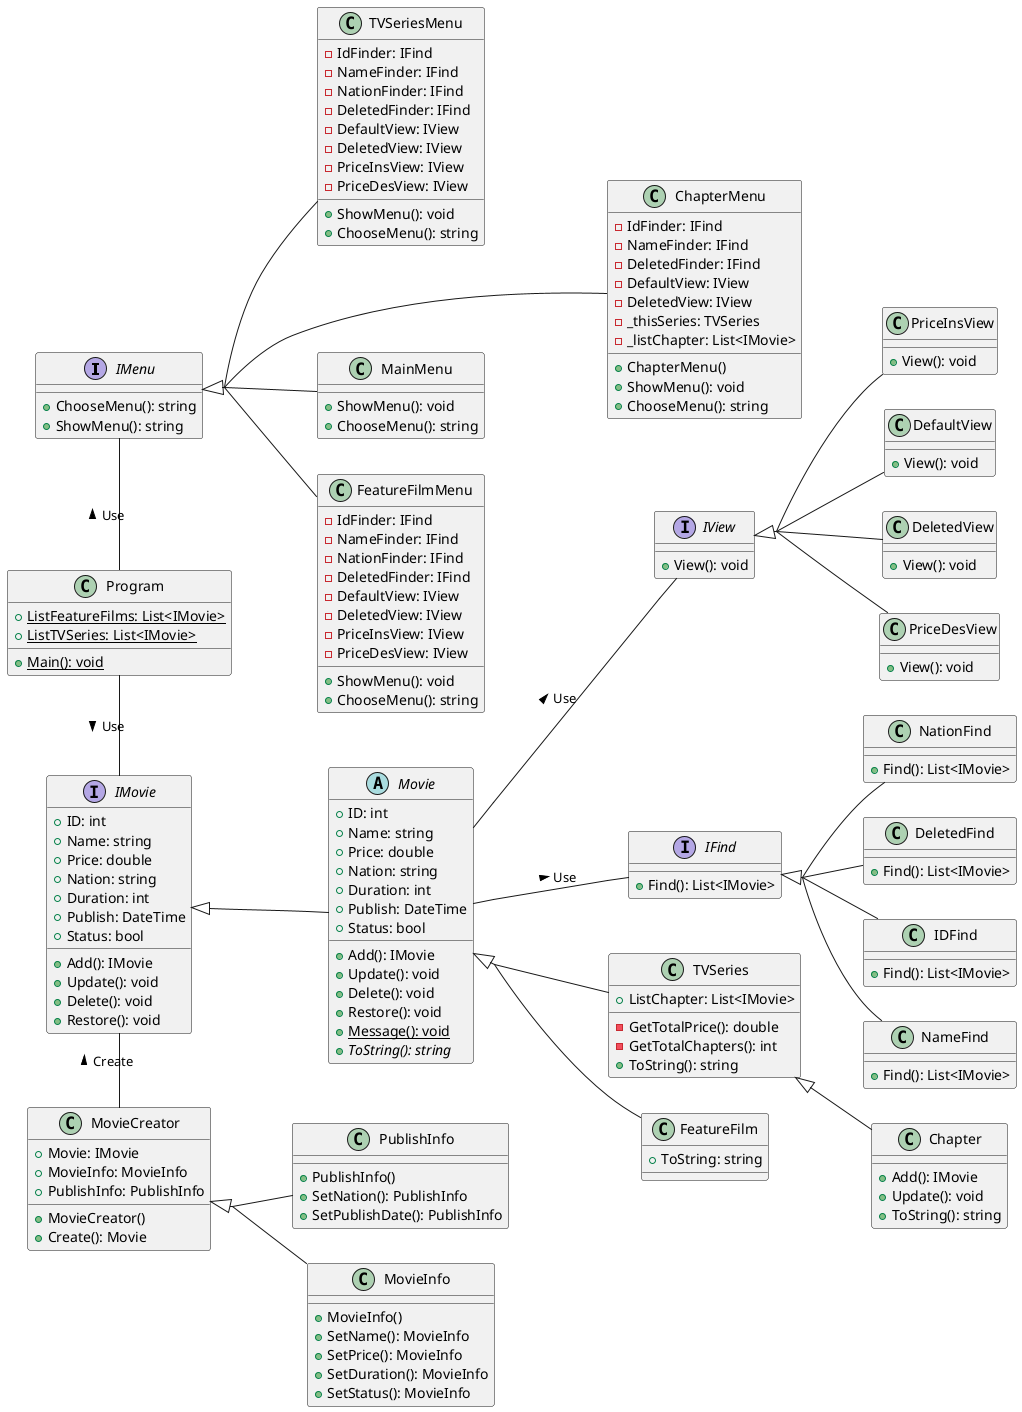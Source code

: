 @startuml
skinparam groupinheritance 2
'skinparam linetype polyline
left to right direction

interface IMenu {
+ ChooseMenu(): string
+ ShowMenu(): string
}

interface IView {
+ View(): void
}

interface IMovie {
+ ID: int
+ Name: string 
+ Price: double
+ Nation: string 
+ Duration: int 
+ Publish: DateTime
+ Status: bool
+ Add(): IMovie
+ Update(): void
+ Delete(): void
+ Restore(): void
}

IMovie <|-- Movie

class FeatureFilmMenu {
- IdFinder: IFind
- NameFinder: IFind
- NationFinder: IFind
- DeletedFinder: IFind
- DefaultView: IView
- DeletedView: IView
- PriceInsView: IView
- PriceDesView: IView
+ ShowMenu(): void
+ ChooseMenu(): string
}

class TVSeriesMenu {
- IdFinder: IFind
- NameFinder: IFind
- NationFinder: IFind
- DeletedFinder: IFind
- DefaultView: IView
- DeletedView: IView
- PriceInsView: IView
- PriceDesView: IView
+ ShowMenu(): void
+ ChooseMenu(): string
}

abstract class Movie {
+ ID: int
+ Name: string 
+ Price: double
+ Nation: string 
+ Duration: int 
+ Publish: DateTime
+ Status: bool
+ Add(): IMovie
+ Update(): void
+ Delete(): void
+ Restore(): void
+ {static} Message(): void
+ {abstract} ToString(): string
}

class ChapterMenu {
+ ChapterMenu()
+ ShowMenu(): void
+ ChooseMenu(): string
- IdFinder: IFind
- NameFinder: IFind
- DeletedFinder: IFind
- DefaultView: IView
- DeletedView: IView
- _thisSeries: TVSeries
- _listChapter: List<IMovie>
}

class MainMenu {
+ ShowMenu(): void
+ ChooseMenu(): string

}

class DefaultView {
+ View(): void
}

class DeletedView {
+ View(): void
}

class PriceDesView {
+ View(): void
}

class PriceInsView {
+ View(): void
}

IView <|-- PriceInsView
IView <|-- PriceDesView
IView <|-- DeletedView
IView <|-- DefaultView

class DeletedFind {
+ Find(): List<IMovie>
}

class IDFind {
+ Find(): List<IMovie>
}

class NameFind{
+ Find(): List<IMovie>
}

class NationFind {
+ Find(): List<IMovie>
}

interface IFind {
+ Find(): List<IMovie>
}

IFind <|-- NationFind
IFind <|-- NameFind
IFind <|-- IDFind
IFind <|-- DeletedFind

IMenu <|--- ChapterMenu
IMenu <|-- FeatureFilmMenu
IMenu <|-- TVSeriesMenu
IMenu <|-- MainMenu

class MovieCreator {
+ Movie: IMovie
+ MovieCreator()
+ Create(): Movie
+ MovieInfo: MovieInfo
+ PublishInfo: PublishInfo
}

class MovieInfo {
+ MovieInfo()
+ SetName(): MovieInfo
+ SetPrice(): MovieInfo
+ SetDuration(): MovieInfo
+ SetStatus(): MovieInfo
}

class PublishInfo {
+ PublishInfo()
+ SetNation(): PublishInfo
+ SetPublishDate(): PublishInfo
}

MovieCreator <|-- MovieInfo
MovieCreator <|-- PublishInfo

class Chapter {
+ Add(): IMovie
+ Update(): void
+ ToString(): string
}

TVSeries <|-- Chapter
IMovie - MovieCreator : Create <

class FeatureFilm {
+ ToString: string 
}

class TVSeries {
+ ListChapter: List<IMovie>
- GetTotalPrice(): double
- GetTotalChapters(): int
+ ToString(): string
}

Movie <|-- FeatureFilm
Movie <|-- TVSeries

class Program {
+ {static} ListFeatureFilms: List<IMovie>
+ {static} ListTVSeries: List<IMovie>
+ {static} Main(): void
}

Movie -- IFind : > Use 
Movie -- IView : > Use

IMenu - Program : Use <
Program - IMovie : Use >

@enduml
